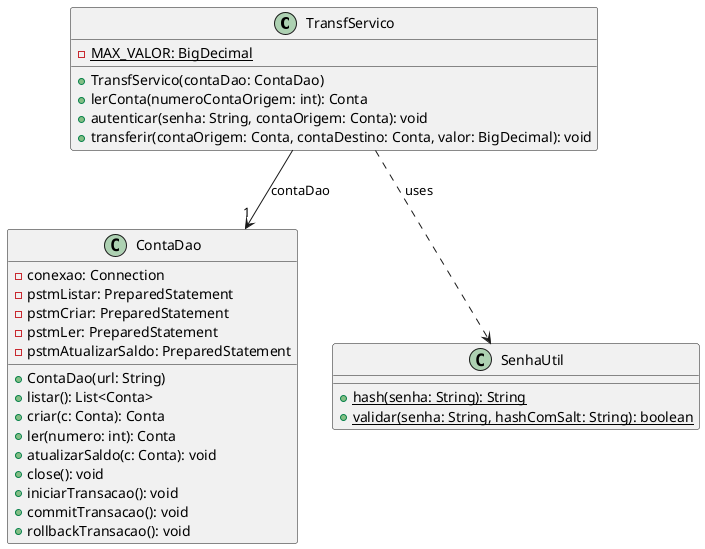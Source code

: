 @startuml
class TransfServico [[java:tms.transferidor.servico.TransfServico]] {
	-{static} MAX_VALOR: BigDecimal
	+TransfServico(contaDao: ContaDao)
	+lerConta(numeroContaOrigem: int): Conta
	+autenticar(senha: String, contaOrigem: Conta): void
	+transferir(contaOrigem: Conta, contaDestino: Conta, valor: BigDecimal): void
}
class ContaDao {
}
TransfServico --> "1" ContaDao : contaDao
class SenhaUtil [[java:tms.transferidor.util.SenhaUtil]] {
	+{static} hash(senha: String): String
	+{static} validar(senha: String, hashComSalt: String): boolean
}
class ContaDao [[java:tms.transferidor.dao.ContaDao]] {
	-conexao: Connection
	-pstmListar: PreparedStatement
	-pstmCriar: PreparedStatement
	-pstmLer: PreparedStatement
	-pstmAtualizarSaldo: PreparedStatement
	+ContaDao(url: String)
	+listar(): List<Conta>
	+criar(c: Conta): Conta
	+ler(numero: int): Conta
	+atualizarSaldo(c: Conta): void
	+close(): void
	+iniciarTransacao(): void
	+commitTransacao(): void
	+rollbackTransacao(): void
}

TransfServico .-> SenhaUtil: uses
@enduml